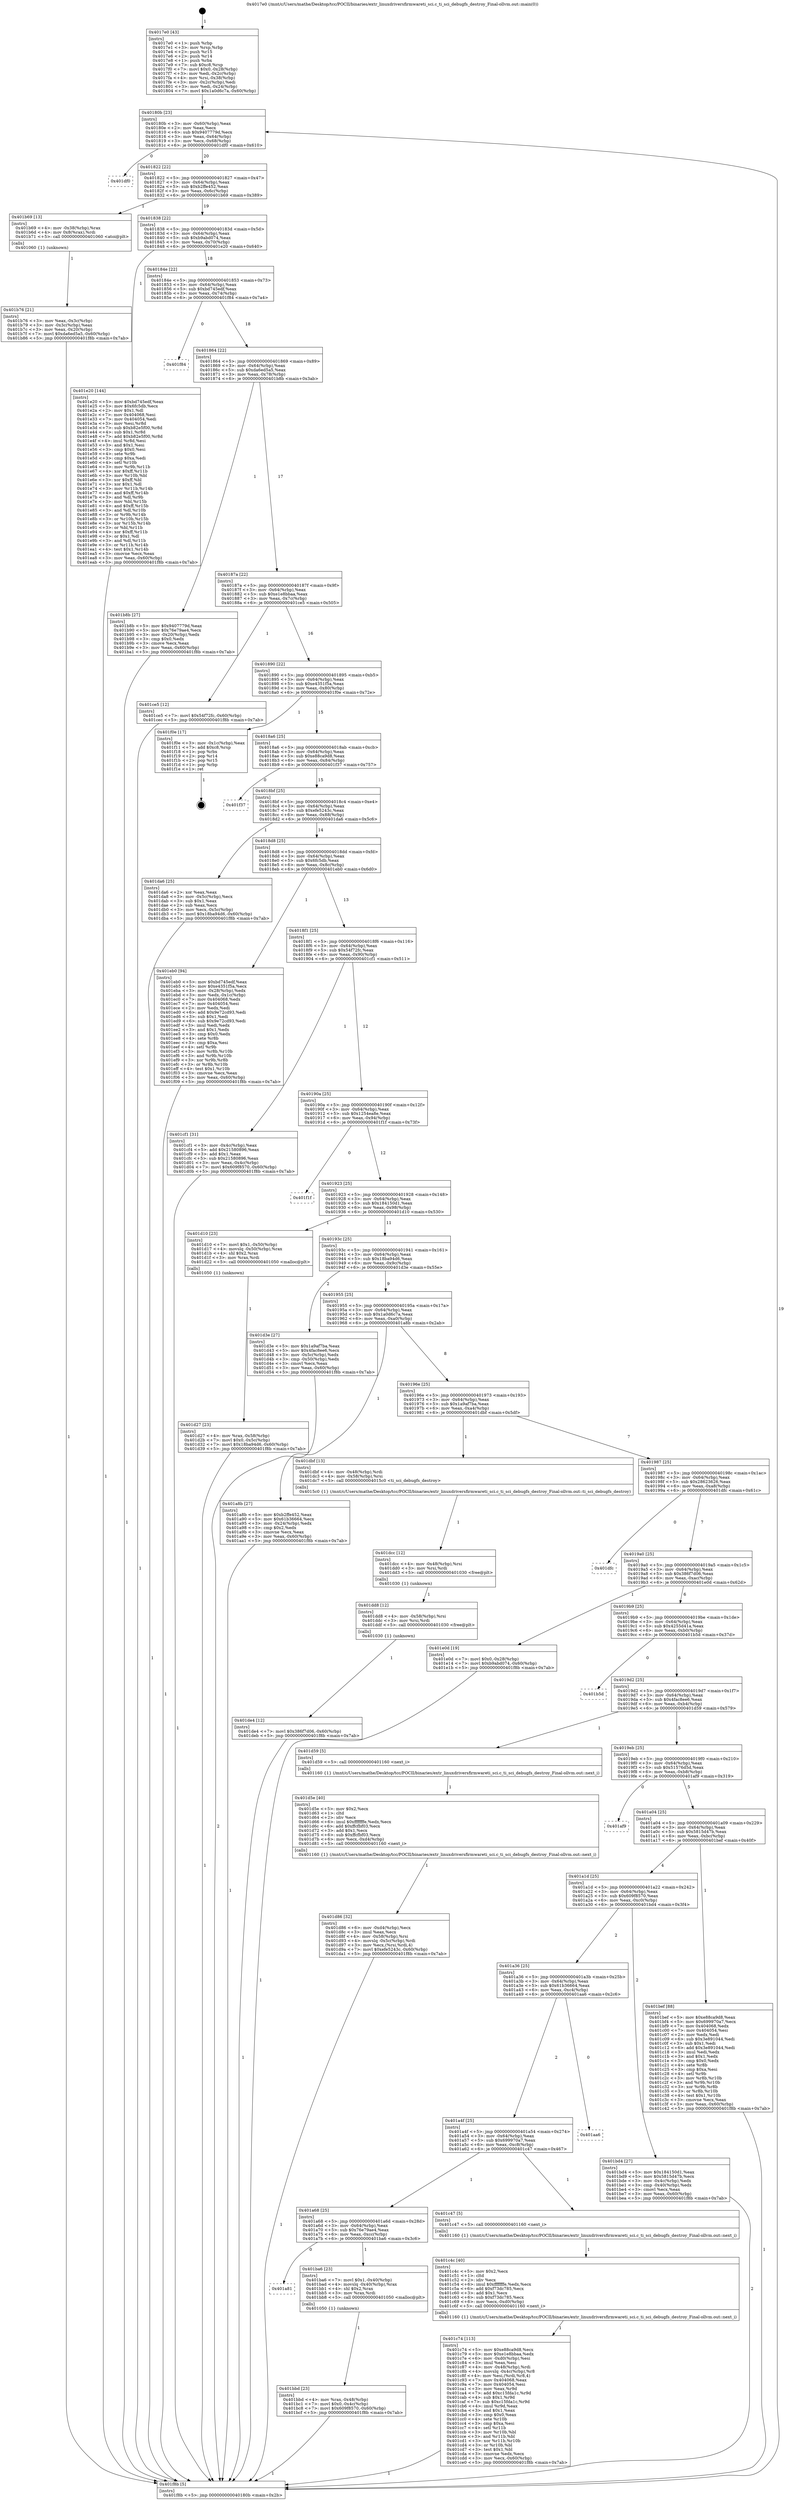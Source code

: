 digraph "0x4017e0" {
  label = "0x4017e0 (/mnt/c/Users/mathe/Desktop/tcc/POCII/binaries/extr_linuxdriversfirmwareti_sci.c_ti_sci_debugfs_destroy_Final-ollvm.out::main(0))"
  labelloc = "t"
  node[shape=record]

  Entry [label="",width=0.3,height=0.3,shape=circle,fillcolor=black,style=filled]
  "0x40180b" [label="{
     0x40180b [23]\l
     | [instrs]\l
     &nbsp;&nbsp;0x40180b \<+3\>: mov -0x60(%rbp),%eax\l
     &nbsp;&nbsp;0x40180e \<+2\>: mov %eax,%ecx\l
     &nbsp;&nbsp;0x401810 \<+6\>: sub $0x9407779d,%ecx\l
     &nbsp;&nbsp;0x401816 \<+3\>: mov %eax,-0x64(%rbp)\l
     &nbsp;&nbsp;0x401819 \<+3\>: mov %ecx,-0x68(%rbp)\l
     &nbsp;&nbsp;0x40181c \<+6\>: je 0000000000401df0 \<main+0x610\>\l
  }"]
  "0x401df0" [label="{
     0x401df0\l
  }", style=dashed]
  "0x401822" [label="{
     0x401822 [22]\l
     | [instrs]\l
     &nbsp;&nbsp;0x401822 \<+5\>: jmp 0000000000401827 \<main+0x47\>\l
     &nbsp;&nbsp;0x401827 \<+3\>: mov -0x64(%rbp),%eax\l
     &nbsp;&nbsp;0x40182a \<+5\>: sub $0xb2ffe452,%eax\l
     &nbsp;&nbsp;0x40182f \<+3\>: mov %eax,-0x6c(%rbp)\l
     &nbsp;&nbsp;0x401832 \<+6\>: je 0000000000401b69 \<main+0x389\>\l
  }"]
  Exit [label="",width=0.3,height=0.3,shape=circle,fillcolor=black,style=filled,peripheries=2]
  "0x401b69" [label="{
     0x401b69 [13]\l
     | [instrs]\l
     &nbsp;&nbsp;0x401b69 \<+4\>: mov -0x38(%rbp),%rax\l
     &nbsp;&nbsp;0x401b6d \<+4\>: mov 0x8(%rax),%rdi\l
     &nbsp;&nbsp;0x401b71 \<+5\>: call 0000000000401060 \<atoi@plt\>\l
     | [calls]\l
     &nbsp;&nbsp;0x401060 \{1\} (unknown)\l
  }"]
  "0x401838" [label="{
     0x401838 [22]\l
     | [instrs]\l
     &nbsp;&nbsp;0x401838 \<+5\>: jmp 000000000040183d \<main+0x5d\>\l
     &nbsp;&nbsp;0x40183d \<+3\>: mov -0x64(%rbp),%eax\l
     &nbsp;&nbsp;0x401840 \<+5\>: sub $0xb9abd074,%eax\l
     &nbsp;&nbsp;0x401845 \<+3\>: mov %eax,-0x70(%rbp)\l
     &nbsp;&nbsp;0x401848 \<+6\>: je 0000000000401e20 \<main+0x640\>\l
  }"]
  "0x401de4" [label="{
     0x401de4 [12]\l
     | [instrs]\l
     &nbsp;&nbsp;0x401de4 \<+7\>: movl $0x386f7d06,-0x60(%rbp)\l
     &nbsp;&nbsp;0x401deb \<+5\>: jmp 0000000000401f8b \<main+0x7ab\>\l
  }"]
  "0x401e20" [label="{
     0x401e20 [144]\l
     | [instrs]\l
     &nbsp;&nbsp;0x401e20 \<+5\>: mov $0xbd745edf,%eax\l
     &nbsp;&nbsp;0x401e25 \<+5\>: mov $0x6fc5db,%ecx\l
     &nbsp;&nbsp;0x401e2a \<+2\>: mov $0x1,%dl\l
     &nbsp;&nbsp;0x401e2c \<+7\>: mov 0x404068,%esi\l
     &nbsp;&nbsp;0x401e33 \<+7\>: mov 0x404054,%edi\l
     &nbsp;&nbsp;0x401e3a \<+3\>: mov %esi,%r8d\l
     &nbsp;&nbsp;0x401e3d \<+7\>: sub $0xb82e5f00,%r8d\l
     &nbsp;&nbsp;0x401e44 \<+4\>: sub $0x1,%r8d\l
     &nbsp;&nbsp;0x401e48 \<+7\>: add $0xb82e5f00,%r8d\l
     &nbsp;&nbsp;0x401e4f \<+4\>: imul %r8d,%esi\l
     &nbsp;&nbsp;0x401e53 \<+3\>: and $0x1,%esi\l
     &nbsp;&nbsp;0x401e56 \<+3\>: cmp $0x0,%esi\l
     &nbsp;&nbsp;0x401e59 \<+4\>: sete %r9b\l
     &nbsp;&nbsp;0x401e5d \<+3\>: cmp $0xa,%edi\l
     &nbsp;&nbsp;0x401e60 \<+4\>: setl %r10b\l
     &nbsp;&nbsp;0x401e64 \<+3\>: mov %r9b,%r11b\l
     &nbsp;&nbsp;0x401e67 \<+4\>: xor $0xff,%r11b\l
     &nbsp;&nbsp;0x401e6b \<+3\>: mov %r10b,%bl\l
     &nbsp;&nbsp;0x401e6e \<+3\>: xor $0xff,%bl\l
     &nbsp;&nbsp;0x401e71 \<+3\>: xor $0x1,%dl\l
     &nbsp;&nbsp;0x401e74 \<+3\>: mov %r11b,%r14b\l
     &nbsp;&nbsp;0x401e77 \<+4\>: and $0xff,%r14b\l
     &nbsp;&nbsp;0x401e7b \<+3\>: and %dl,%r9b\l
     &nbsp;&nbsp;0x401e7e \<+3\>: mov %bl,%r15b\l
     &nbsp;&nbsp;0x401e81 \<+4\>: and $0xff,%r15b\l
     &nbsp;&nbsp;0x401e85 \<+3\>: and %dl,%r10b\l
     &nbsp;&nbsp;0x401e88 \<+3\>: or %r9b,%r14b\l
     &nbsp;&nbsp;0x401e8b \<+3\>: or %r10b,%r15b\l
     &nbsp;&nbsp;0x401e8e \<+3\>: xor %r15b,%r14b\l
     &nbsp;&nbsp;0x401e91 \<+3\>: or %bl,%r11b\l
     &nbsp;&nbsp;0x401e94 \<+4\>: xor $0xff,%r11b\l
     &nbsp;&nbsp;0x401e98 \<+3\>: or $0x1,%dl\l
     &nbsp;&nbsp;0x401e9b \<+3\>: and %dl,%r11b\l
     &nbsp;&nbsp;0x401e9e \<+3\>: or %r11b,%r14b\l
     &nbsp;&nbsp;0x401ea1 \<+4\>: test $0x1,%r14b\l
     &nbsp;&nbsp;0x401ea5 \<+3\>: cmovne %ecx,%eax\l
     &nbsp;&nbsp;0x401ea8 \<+3\>: mov %eax,-0x60(%rbp)\l
     &nbsp;&nbsp;0x401eab \<+5\>: jmp 0000000000401f8b \<main+0x7ab\>\l
  }"]
  "0x40184e" [label="{
     0x40184e [22]\l
     | [instrs]\l
     &nbsp;&nbsp;0x40184e \<+5\>: jmp 0000000000401853 \<main+0x73\>\l
     &nbsp;&nbsp;0x401853 \<+3\>: mov -0x64(%rbp),%eax\l
     &nbsp;&nbsp;0x401856 \<+5\>: sub $0xbd745edf,%eax\l
     &nbsp;&nbsp;0x40185b \<+3\>: mov %eax,-0x74(%rbp)\l
     &nbsp;&nbsp;0x40185e \<+6\>: je 0000000000401f84 \<main+0x7a4\>\l
  }"]
  "0x401dd8" [label="{
     0x401dd8 [12]\l
     | [instrs]\l
     &nbsp;&nbsp;0x401dd8 \<+4\>: mov -0x58(%rbp),%rsi\l
     &nbsp;&nbsp;0x401ddc \<+3\>: mov %rsi,%rdi\l
     &nbsp;&nbsp;0x401ddf \<+5\>: call 0000000000401030 \<free@plt\>\l
     | [calls]\l
     &nbsp;&nbsp;0x401030 \{1\} (unknown)\l
  }"]
  "0x401f84" [label="{
     0x401f84\l
  }", style=dashed]
  "0x401864" [label="{
     0x401864 [22]\l
     | [instrs]\l
     &nbsp;&nbsp;0x401864 \<+5\>: jmp 0000000000401869 \<main+0x89\>\l
     &nbsp;&nbsp;0x401869 \<+3\>: mov -0x64(%rbp),%eax\l
     &nbsp;&nbsp;0x40186c \<+5\>: sub $0xda6ed5a5,%eax\l
     &nbsp;&nbsp;0x401871 \<+3\>: mov %eax,-0x78(%rbp)\l
     &nbsp;&nbsp;0x401874 \<+6\>: je 0000000000401b8b \<main+0x3ab\>\l
  }"]
  "0x401dcc" [label="{
     0x401dcc [12]\l
     | [instrs]\l
     &nbsp;&nbsp;0x401dcc \<+4\>: mov -0x48(%rbp),%rsi\l
     &nbsp;&nbsp;0x401dd0 \<+3\>: mov %rsi,%rdi\l
     &nbsp;&nbsp;0x401dd3 \<+5\>: call 0000000000401030 \<free@plt\>\l
     | [calls]\l
     &nbsp;&nbsp;0x401030 \{1\} (unknown)\l
  }"]
  "0x401b8b" [label="{
     0x401b8b [27]\l
     | [instrs]\l
     &nbsp;&nbsp;0x401b8b \<+5\>: mov $0x9407779d,%eax\l
     &nbsp;&nbsp;0x401b90 \<+5\>: mov $0x76e79ae4,%ecx\l
     &nbsp;&nbsp;0x401b95 \<+3\>: mov -0x20(%rbp),%edx\l
     &nbsp;&nbsp;0x401b98 \<+3\>: cmp $0x0,%edx\l
     &nbsp;&nbsp;0x401b9b \<+3\>: cmove %ecx,%eax\l
     &nbsp;&nbsp;0x401b9e \<+3\>: mov %eax,-0x60(%rbp)\l
     &nbsp;&nbsp;0x401ba1 \<+5\>: jmp 0000000000401f8b \<main+0x7ab\>\l
  }"]
  "0x40187a" [label="{
     0x40187a [22]\l
     | [instrs]\l
     &nbsp;&nbsp;0x40187a \<+5\>: jmp 000000000040187f \<main+0x9f\>\l
     &nbsp;&nbsp;0x40187f \<+3\>: mov -0x64(%rbp),%eax\l
     &nbsp;&nbsp;0x401882 \<+5\>: sub $0xe1e8bbaa,%eax\l
     &nbsp;&nbsp;0x401887 \<+3\>: mov %eax,-0x7c(%rbp)\l
     &nbsp;&nbsp;0x40188a \<+6\>: je 0000000000401ce5 \<main+0x505\>\l
  }"]
  "0x401d86" [label="{
     0x401d86 [32]\l
     | [instrs]\l
     &nbsp;&nbsp;0x401d86 \<+6\>: mov -0xd4(%rbp),%ecx\l
     &nbsp;&nbsp;0x401d8c \<+3\>: imul %eax,%ecx\l
     &nbsp;&nbsp;0x401d8f \<+4\>: mov -0x58(%rbp),%rsi\l
     &nbsp;&nbsp;0x401d93 \<+4\>: movslq -0x5c(%rbp),%rdi\l
     &nbsp;&nbsp;0x401d97 \<+3\>: mov %ecx,(%rsi,%rdi,4)\l
     &nbsp;&nbsp;0x401d9a \<+7\>: movl $0xefe5243c,-0x60(%rbp)\l
     &nbsp;&nbsp;0x401da1 \<+5\>: jmp 0000000000401f8b \<main+0x7ab\>\l
  }"]
  "0x401ce5" [label="{
     0x401ce5 [12]\l
     | [instrs]\l
     &nbsp;&nbsp;0x401ce5 \<+7\>: movl $0x54f72fc,-0x60(%rbp)\l
     &nbsp;&nbsp;0x401cec \<+5\>: jmp 0000000000401f8b \<main+0x7ab\>\l
  }"]
  "0x401890" [label="{
     0x401890 [22]\l
     | [instrs]\l
     &nbsp;&nbsp;0x401890 \<+5\>: jmp 0000000000401895 \<main+0xb5\>\l
     &nbsp;&nbsp;0x401895 \<+3\>: mov -0x64(%rbp),%eax\l
     &nbsp;&nbsp;0x401898 \<+5\>: sub $0xe4351f5a,%eax\l
     &nbsp;&nbsp;0x40189d \<+3\>: mov %eax,-0x80(%rbp)\l
     &nbsp;&nbsp;0x4018a0 \<+6\>: je 0000000000401f0e \<main+0x72e\>\l
  }"]
  "0x401d5e" [label="{
     0x401d5e [40]\l
     | [instrs]\l
     &nbsp;&nbsp;0x401d5e \<+5\>: mov $0x2,%ecx\l
     &nbsp;&nbsp;0x401d63 \<+1\>: cltd\l
     &nbsp;&nbsp;0x401d64 \<+2\>: idiv %ecx\l
     &nbsp;&nbsp;0x401d66 \<+6\>: imul $0xfffffffe,%edx,%ecx\l
     &nbsp;&nbsp;0x401d6c \<+6\>: add $0xffcfbf03,%ecx\l
     &nbsp;&nbsp;0x401d72 \<+3\>: add $0x1,%ecx\l
     &nbsp;&nbsp;0x401d75 \<+6\>: sub $0xffcfbf03,%ecx\l
     &nbsp;&nbsp;0x401d7b \<+6\>: mov %ecx,-0xd4(%rbp)\l
     &nbsp;&nbsp;0x401d81 \<+5\>: call 0000000000401160 \<next_i\>\l
     | [calls]\l
     &nbsp;&nbsp;0x401160 \{1\} (/mnt/c/Users/mathe/Desktop/tcc/POCII/binaries/extr_linuxdriversfirmwareti_sci.c_ti_sci_debugfs_destroy_Final-ollvm.out::next_i)\l
  }"]
  "0x401f0e" [label="{
     0x401f0e [17]\l
     | [instrs]\l
     &nbsp;&nbsp;0x401f0e \<+3\>: mov -0x1c(%rbp),%eax\l
     &nbsp;&nbsp;0x401f11 \<+7\>: add $0xc8,%rsp\l
     &nbsp;&nbsp;0x401f18 \<+1\>: pop %rbx\l
     &nbsp;&nbsp;0x401f19 \<+2\>: pop %r14\l
     &nbsp;&nbsp;0x401f1b \<+2\>: pop %r15\l
     &nbsp;&nbsp;0x401f1d \<+1\>: pop %rbp\l
     &nbsp;&nbsp;0x401f1e \<+1\>: ret\l
  }"]
  "0x4018a6" [label="{
     0x4018a6 [25]\l
     | [instrs]\l
     &nbsp;&nbsp;0x4018a6 \<+5\>: jmp 00000000004018ab \<main+0xcb\>\l
     &nbsp;&nbsp;0x4018ab \<+3\>: mov -0x64(%rbp),%eax\l
     &nbsp;&nbsp;0x4018ae \<+5\>: sub $0xe88ca9d8,%eax\l
     &nbsp;&nbsp;0x4018b3 \<+6\>: mov %eax,-0x84(%rbp)\l
     &nbsp;&nbsp;0x4018b9 \<+6\>: je 0000000000401f37 \<main+0x757\>\l
  }"]
  "0x401d27" [label="{
     0x401d27 [23]\l
     | [instrs]\l
     &nbsp;&nbsp;0x401d27 \<+4\>: mov %rax,-0x58(%rbp)\l
     &nbsp;&nbsp;0x401d2b \<+7\>: movl $0x0,-0x5c(%rbp)\l
     &nbsp;&nbsp;0x401d32 \<+7\>: movl $0x18ba94d6,-0x60(%rbp)\l
     &nbsp;&nbsp;0x401d39 \<+5\>: jmp 0000000000401f8b \<main+0x7ab\>\l
  }"]
  "0x401f37" [label="{
     0x401f37\l
  }", style=dashed]
  "0x4018bf" [label="{
     0x4018bf [25]\l
     | [instrs]\l
     &nbsp;&nbsp;0x4018bf \<+5\>: jmp 00000000004018c4 \<main+0xe4\>\l
     &nbsp;&nbsp;0x4018c4 \<+3\>: mov -0x64(%rbp),%eax\l
     &nbsp;&nbsp;0x4018c7 \<+5\>: sub $0xefe5243c,%eax\l
     &nbsp;&nbsp;0x4018cc \<+6\>: mov %eax,-0x88(%rbp)\l
     &nbsp;&nbsp;0x4018d2 \<+6\>: je 0000000000401da6 \<main+0x5c6\>\l
  }"]
  "0x401c74" [label="{
     0x401c74 [113]\l
     | [instrs]\l
     &nbsp;&nbsp;0x401c74 \<+5\>: mov $0xe88ca9d8,%ecx\l
     &nbsp;&nbsp;0x401c79 \<+5\>: mov $0xe1e8bbaa,%edx\l
     &nbsp;&nbsp;0x401c7e \<+6\>: mov -0xd0(%rbp),%esi\l
     &nbsp;&nbsp;0x401c84 \<+3\>: imul %eax,%esi\l
     &nbsp;&nbsp;0x401c87 \<+4\>: mov -0x48(%rbp),%rdi\l
     &nbsp;&nbsp;0x401c8b \<+4\>: movslq -0x4c(%rbp),%r8\l
     &nbsp;&nbsp;0x401c8f \<+4\>: mov %esi,(%rdi,%r8,4)\l
     &nbsp;&nbsp;0x401c93 \<+7\>: mov 0x404068,%eax\l
     &nbsp;&nbsp;0x401c9a \<+7\>: mov 0x404054,%esi\l
     &nbsp;&nbsp;0x401ca1 \<+3\>: mov %eax,%r9d\l
     &nbsp;&nbsp;0x401ca4 \<+7\>: add $0xc15fda1c,%r9d\l
     &nbsp;&nbsp;0x401cab \<+4\>: sub $0x1,%r9d\l
     &nbsp;&nbsp;0x401caf \<+7\>: sub $0xc15fda1c,%r9d\l
     &nbsp;&nbsp;0x401cb6 \<+4\>: imul %r9d,%eax\l
     &nbsp;&nbsp;0x401cba \<+3\>: and $0x1,%eax\l
     &nbsp;&nbsp;0x401cbd \<+3\>: cmp $0x0,%eax\l
     &nbsp;&nbsp;0x401cc0 \<+4\>: sete %r10b\l
     &nbsp;&nbsp;0x401cc4 \<+3\>: cmp $0xa,%esi\l
     &nbsp;&nbsp;0x401cc7 \<+4\>: setl %r11b\l
     &nbsp;&nbsp;0x401ccb \<+3\>: mov %r10b,%bl\l
     &nbsp;&nbsp;0x401cce \<+3\>: and %r11b,%bl\l
     &nbsp;&nbsp;0x401cd1 \<+3\>: xor %r11b,%r10b\l
     &nbsp;&nbsp;0x401cd4 \<+3\>: or %r10b,%bl\l
     &nbsp;&nbsp;0x401cd7 \<+3\>: test $0x1,%bl\l
     &nbsp;&nbsp;0x401cda \<+3\>: cmovne %edx,%ecx\l
     &nbsp;&nbsp;0x401cdd \<+3\>: mov %ecx,-0x60(%rbp)\l
     &nbsp;&nbsp;0x401ce0 \<+5\>: jmp 0000000000401f8b \<main+0x7ab\>\l
  }"]
  "0x401da6" [label="{
     0x401da6 [25]\l
     | [instrs]\l
     &nbsp;&nbsp;0x401da6 \<+2\>: xor %eax,%eax\l
     &nbsp;&nbsp;0x401da8 \<+3\>: mov -0x5c(%rbp),%ecx\l
     &nbsp;&nbsp;0x401dab \<+3\>: sub $0x1,%eax\l
     &nbsp;&nbsp;0x401dae \<+2\>: sub %eax,%ecx\l
     &nbsp;&nbsp;0x401db0 \<+3\>: mov %ecx,-0x5c(%rbp)\l
     &nbsp;&nbsp;0x401db3 \<+7\>: movl $0x18ba94d6,-0x60(%rbp)\l
     &nbsp;&nbsp;0x401dba \<+5\>: jmp 0000000000401f8b \<main+0x7ab\>\l
  }"]
  "0x4018d8" [label="{
     0x4018d8 [25]\l
     | [instrs]\l
     &nbsp;&nbsp;0x4018d8 \<+5\>: jmp 00000000004018dd \<main+0xfd\>\l
     &nbsp;&nbsp;0x4018dd \<+3\>: mov -0x64(%rbp),%eax\l
     &nbsp;&nbsp;0x4018e0 \<+5\>: sub $0x6fc5db,%eax\l
     &nbsp;&nbsp;0x4018e5 \<+6\>: mov %eax,-0x8c(%rbp)\l
     &nbsp;&nbsp;0x4018eb \<+6\>: je 0000000000401eb0 \<main+0x6d0\>\l
  }"]
  "0x401c4c" [label="{
     0x401c4c [40]\l
     | [instrs]\l
     &nbsp;&nbsp;0x401c4c \<+5\>: mov $0x2,%ecx\l
     &nbsp;&nbsp;0x401c51 \<+1\>: cltd\l
     &nbsp;&nbsp;0x401c52 \<+2\>: idiv %ecx\l
     &nbsp;&nbsp;0x401c54 \<+6\>: imul $0xfffffffe,%edx,%ecx\l
     &nbsp;&nbsp;0x401c5a \<+6\>: add $0xf73dc785,%ecx\l
     &nbsp;&nbsp;0x401c60 \<+3\>: add $0x1,%ecx\l
     &nbsp;&nbsp;0x401c63 \<+6\>: sub $0xf73dc785,%ecx\l
     &nbsp;&nbsp;0x401c69 \<+6\>: mov %ecx,-0xd0(%rbp)\l
     &nbsp;&nbsp;0x401c6f \<+5\>: call 0000000000401160 \<next_i\>\l
     | [calls]\l
     &nbsp;&nbsp;0x401160 \{1\} (/mnt/c/Users/mathe/Desktop/tcc/POCII/binaries/extr_linuxdriversfirmwareti_sci.c_ti_sci_debugfs_destroy_Final-ollvm.out::next_i)\l
  }"]
  "0x401eb0" [label="{
     0x401eb0 [94]\l
     | [instrs]\l
     &nbsp;&nbsp;0x401eb0 \<+5\>: mov $0xbd745edf,%eax\l
     &nbsp;&nbsp;0x401eb5 \<+5\>: mov $0xe4351f5a,%ecx\l
     &nbsp;&nbsp;0x401eba \<+3\>: mov -0x28(%rbp),%edx\l
     &nbsp;&nbsp;0x401ebd \<+3\>: mov %edx,-0x1c(%rbp)\l
     &nbsp;&nbsp;0x401ec0 \<+7\>: mov 0x404068,%edx\l
     &nbsp;&nbsp;0x401ec7 \<+7\>: mov 0x404054,%esi\l
     &nbsp;&nbsp;0x401ece \<+2\>: mov %edx,%edi\l
     &nbsp;&nbsp;0x401ed0 \<+6\>: add $0x9e72cd93,%edi\l
     &nbsp;&nbsp;0x401ed6 \<+3\>: sub $0x1,%edi\l
     &nbsp;&nbsp;0x401ed9 \<+6\>: sub $0x9e72cd93,%edi\l
     &nbsp;&nbsp;0x401edf \<+3\>: imul %edi,%edx\l
     &nbsp;&nbsp;0x401ee2 \<+3\>: and $0x1,%edx\l
     &nbsp;&nbsp;0x401ee5 \<+3\>: cmp $0x0,%edx\l
     &nbsp;&nbsp;0x401ee8 \<+4\>: sete %r8b\l
     &nbsp;&nbsp;0x401eec \<+3\>: cmp $0xa,%esi\l
     &nbsp;&nbsp;0x401eef \<+4\>: setl %r9b\l
     &nbsp;&nbsp;0x401ef3 \<+3\>: mov %r8b,%r10b\l
     &nbsp;&nbsp;0x401ef6 \<+3\>: and %r9b,%r10b\l
     &nbsp;&nbsp;0x401ef9 \<+3\>: xor %r9b,%r8b\l
     &nbsp;&nbsp;0x401efc \<+3\>: or %r8b,%r10b\l
     &nbsp;&nbsp;0x401eff \<+4\>: test $0x1,%r10b\l
     &nbsp;&nbsp;0x401f03 \<+3\>: cmovne %ecx,%eax\l
     &nbsp;&nbsp;0x401f06 \<+3\>: mov %eax,-0x60(%rbp)\l
     &nbsp;&nbsp;0x401f09 \<+5\>: jmp 0000000000401f8b \<main+0x7ab\>\l
  }"]
  "0x4018f1" [label="{
     0x4018f1 [25]\l
     | [instrs]\l
     &nbsp;&nbsp;0x4018f1 \<+5\>: jmp 00000000004018f6 \<main+0x116\>\l
     &nbsp;&nbsp;0x4018f6 \<+3\>: mov -0x64(%rbp),%eax\l
     &nbsp;&nbsp;0x4018f9 \<+5\>: sub $0x54f72fc,%eax\l
     &nbsp;&nbsp;0x4018fe \<+6\>: mov %eax,-0x90(%rbp)\l
     &nbsp;&nbsp;0x401904 \<+6\>: je 0000000000401cf1 \<main+0x511\>\l
  }"]
  "0x401bbd" [label="{
     0x401bbd [23]\l
     | [instrs]\l
     &nbsp;&nbsp;0x401bbd \<+4\>: mov %rax,-0x48(%rbp)\l
     &nbsp;&nbsp;0x401bc1 \<+7\>: movl $0x0,-0x4c(%rbp)\l
     &nbsp;&nbsp;0x401bc8 \<+7\>: movl $0x609f8570,-0x60(%rbp)\l
     &nbsp;&nbsp;0x401bcf \<+5\>: jmp 0000000000401f8b \<main+0x7ab\>\l
  }"]
  "0x401cf1" [label="{
     0x401cf1 [31]\l
     | [instrs]\l
     &nbsp;&nbsp;0x401cf1 \<+3\>: mov -0x4c(%rbp),%eax\l
     &nbsp;&nbsp;0x401cf4 \<+5\>: add $0x21580896,%eax\l
     &nbsp;&nbsp;0x401cf9 \<+3\>: add $0x1,%eax\l
     &nbsp;&nbsp;0x401cfc \<+5\>: sub $0x21580896,%eax\l
     &nbsp;&nbsp;0x401d01 \<+3\>: mov %eax,-0x4c(%rbp)\l
     &nbsp;&nbsp;0x401d04 \<+7\>: movl $0x609f8570,-0x60(%rbp)\l
     &nbsp;&nbsp;0x401d0b \<+5\>: jmp 0000000000401f8b \<main+0x7ab\>\l
  }"]
  "0x40190a" [label="{
     0x40190a [25]\l
     | [instrs]\l
     &nbsp;&nbsp;0x40190a \<+5\>: jmp 000000000040190f \<main+0x12f\>\l
     &nbsp;&nbsp;0x40190f \<+3\>: mov -0x64(%rbp),%eax\l
     &nbsp;&nbsp;0x401912 \<+5\>: sub $0x1254ea8e,%eax\l
     &nbsp;&nbsp;0x401917 \<+6\>: mov %eax,-0x94(%rbp)\l
     &nbsp;&nbsp;0x40191d \<+6\>: je 0000000000401f1f \<main+0x73f\>\l
  }"]
  "0x401a81" [label="{
     0x401a81\l
  }", style=dashed]
  "0x401f1f" [label="{
     0x401f1f\l
  }", style=dashed]
  "0x401923" [label="{
     0x401923 [25]\l
     | [instrs]\l
     &nbsp;&nbsp;0x401923 \<+5\>: jmp 0000000000401928 \<main+0x148\>\l
     &nbsp;&nbsp;0x401928 \<+3\>: mov -0x64(%rbp),%eax\l
     &nbsp;&nbsp;0x40192b \<+5\>: sub $0x184150d1,%eax\l
     &nbsp;&nbsp;0x401930 \<+6\>: mov %eax,-0x98(%rbp)\l
     &nbsp;&nbsp;0x401936 \<+6\>: je 0000000000401d10 \<main+0x530\>\l
  }"]
  "0x401ba6" [label="{
     0x401ba6 [23]\l
     | [instrs]\l
     &nbsp;&nbsp;0x401ba6 \<+7\>: movl $0x1,-0x40(%rbp)\l
     &nbsp;&nbsp;0x401bad \<+4\>: movslq -0x40(%rbp),%rax\l
     &nbsp;&nbsp;0x401bb1 \<+4\>: shl $0x2,%rax\l
     &nbsp;&nbsp;0x401bb5 \<+3\>: mov %rax,%rdi\l
     &nbsp;&nbsp;0x401bb8 \<+5\>: call 0000000000401050 \<malloc@plt\>\l
     | [calls]\l
     &nbsp;&nbsp;0x401050 \{1\} (unknown)\l
  }"]
  "0x401d10" [label="{
     0x401d10 [23]\l
     | [instrs]\l
     &nbsp;&nbsp;0x401d10 \<+7\>: movl $0x1,-0x50(%rbp)\l
     &nbsp;&nbsp;0x401d17 \<+4\>: movslq -0x50(%rbp),%rax\l
     &nbsp;&nbsp;0x401d1b \<+4\>: shl $0x2,%rax\l
     &nbsp;&nbsp;0x401d1f \<+3\>: mov %rax,%rdi\l
     &nbsp;&nbsp;0x401d22 \<+5\>: call 0000000000401050 \<malloc@plt\>\l
     | [calls]\l
     &nbsp;&nbsp;0x401050 \{1\} (unknown)\l
  }"]
  "0x40193c" [label="{
     0x40193c [25]\l
     | [instrs]\l
     &nbsp;&nbsp;0x40193c \<+5\>: jmp 0000000000401941 \<main+0x161\>\l
     &nbsp;&nbsp;0x401941 \<+3\>: mov -0x64(%rbp),%eax\l
     &nbsp;&nbsp;0x401944 \<+5\>: sub $0x18ba94d6,%eax\l
     &nbsp;&nbsp;0x401949 \<+6\>: mov %eax,-0x9c(%rbp)\l
     &nbsp;&nbsp;0x40194f \<+6\>: je 0000000000401d3e \<main+0x55e\>\l
  }"]
  "0x401a68" [label="{
     0x401a68 [25]\l
     | [instrs]\l
     &nbsp;&nbsp;0x401a68 \<+5\>: jmp 0000000000401a6d \<main+0x28d\>\l
     &nbsp;&nbsp;0x401a6d \<+3\>: mov -0x64(%rbp),%eax\l
     &nbsp;&nbsp;0x401a70 \<+5\>: sub $0x76e79ae4,%eax\l
     &nbsp;&nbsp;0x401a75 \<+6\>: mov %eax,-0xcc(%rbp)\l
     &nbsp;&nbsp;0x401a7b \<+6\>: je 0000000000401ba6 \<main+0x3c6\>\l
  }"]
  "0x401d3e" [label="{
     0x401d3e [27]\l
     | [instrs]\l
     &nbsp;&nbsp;0x401d3e \<+5\>: mov $0x1a9af7ba,%eax\l
     &nbsp;&nbsp;0x401d43 \<+5\>: mov $0x4fac8ee6,%ecx\l
     &nbsp;&nbsp;0x401d48 \<+3\>: mov -0x5c(%rbp),%edx\l
     &nbsp;&nbsp;0x401d4b \<+3\>: cmp -0x50(%rbp),%edx\l
     &nbsp;&nbsp;0x401d4e \<+3\>: cmovl %ecx,%eax\l
     &nbsp;&nbsp;0x401d51 \<+3\>: mov %eax,-0x60(%rbp)\l
     &nbsp;&nbsp;0x401d54 \<+5\>: jmp 0000000000401f8b \<main+0x7ab\>\l
  }"]
  "0x401955" [label="{
     0x401955 [25]\l
     | [instrs]\l
     &nbsp;&nbsp;0x401955 \<+5\>: jmp 000000000040195a \<main+0x17a\>\l
     &nbsp;&nbsp;0x40195a \<+3\>: mov -0x64(%rbp),%eax\l
     &nbsp;&nbsp;0x40195d \<+5\>: sub $0x1a0d6c7a,%eax\l
     &nbsp;&nbsp;0x401962 \<+6\>: mov %eax,-0xa0(%rbp)\l
     &nbsp;&nbsp;0x401968 \<+6\>: je 0000000000401a8b \<main+0x2ab\>\l
  }"]
  "0x401c47" [label="{
     0x401c47 [5]\l
     | [instrs]\l
     &nbsp;&nbsp;0x401c47 \<+5\>: call 0000000000401160 \<next_i\>\l
     | [calls]\l
     &nbsp;&nbsp;0x401160 \{1\} (/mnt/c/Users/mathe/Desktop/tcc/POCII/binaries/extr_linuxdriversfirmwareti_sci.c_ti_sci_debugfs_destroy_Final-ollvm.out::next_i)\l
  }"]
  "0x401a8b" [label="{
     0x401a8b [27]\l
     | [instrs]\l
     &nbsp;&nbsp;0x401a8b \<+5\>: mov $0xb2ffe452,%eax\l
     &nbsp;&nbsp;0x401a90 \<+5\>: mov $0x61b36664,%ecx\l
     &nbsp;&nbsp;0x401a95 \<+3\>: mov -0x24(%rbp),%edx\l
     &nbsp;&nbsp;0x401a98 \<+3\>: cmp $0x2,%edx\l
     &nbsp;&nbsp;0x401a9b \<+3\>: cmovne %ecx,%eax\l
     &nbsp;&nbsp;0x401a9e \<+3\>: mov %eax,-0x60(%rbp)\l
     &nbsp;&nbsp;0x401aa1 \<+5\>: jmp 0000000000401f8b \<main+0x7ab\>\l
  }"]
  "0x40196e" [label="{
     0x40196e [25]\l
     | [instrs]\l
     &nbsp;&nbsp;0x40196e \<+5\>: jmp 0000000000401973 \<main+0x193\>\l
     &nbsp;&nbsp;0x401973 \<+3\>: mov -0x64(%rbp),%eax\l
     &nbsp;&nbsp;0x401976 \<+5\>: sub $0x1a9af7ba,%eax\l
     &nbsp;&nbsp;0x40197b \<+6\>: mov %eax,-0xa4(%rbp)\l
     &nbsp;&nbsp;0x401981 \<+6\>: je 0000000000401dbf \<main+0x5df\>\l
  }"]
  "0x401f8b" [label="{
     0x401f8b [5]\l
     | [instrs]\l
     &nbsp;&nbsp;0x401f8b \<+5\>: jmp 000000000040180b \<main+0x2b\>\l
  }"]
  "0x4017e0" [label="{
     0x4017e0 [43]\l
     | [instrs]\l
     &nbsp;&nbsp;0x4017e0 \<+1\>: push %rbp\l
     &nbsp;&nbsp;0x4017e1 \<+3\>: mov %rsp,%rbp\l
     &nbsp;&nbsp;0x4017e4 \<+2\>: push %r15\l
     &nbsp;&nbsp;0x4017e6 \<+2\>: push %r14\l
     &nbsp;&nbsp;0x4017e8 \<+1\>: push %rbx\l
     &nbsp;&nbsp;0x4017e9 \<+7\>: sub $0xc8,%rsp\l
     &nbsp;&nbsp;0x4017f0 \<+7\>: movl $0x0,-0x28(%rbp)\l
     &nbsp;&nbsp;0x4017f7 \<+3\>: mov %edi,-0x2c(%rbp)\l
     &nbsp;&nbsp;0x4017fa \<+4\>: mov %rsi,-0x38(%rbp)\l
     &nbsp;&nbsp;0x4017fe \<+3\>: mov -0x2c(%rbp),%edi\l
     &nbsp;&nbsp;0x401801 \<+3\>: mov %edi,-0x24(%rbp)\l
     &nbsp;&nbsp;0x401804 \<+7\>: movl $0x1a0d6c7a,-0x60(%rbp)\l
  }"]
  "0x401b76" [label="{
     0x401b76 [21]\l
     | [instrs]\l
     &nbsp;&nbsp;0x401b76 \<+3\>: mov %eax,-0x3c(%rbp)\l
     &nbsp;&nbsp;0x401b79 \<+3\>: mov -0x3c(%rbp),%eax\l
     &nbsp;&nbsp;0x401b7c \<+3\>: mov %eax,-0x20(%rbp)\l
     &nbsp;&nbsp;0x401b7f \<+7\>: movl $0xda6ed5a5,-0x60(%rbp)\l
     &nbsp;&nbsp;0x401b86 \<+5\>: jmp 0000000000401f8b \<main+0x7ab\>\l
  }"]
  "0x401a4f" [label="{
     0x401a4f [25]\l
     | [instrs]\l
     &nbsp;&nbsp;0x401a4f \<+5\>: jmp 0000000000401a54 \<main+0x274\>\l
     &nbsp;&nbsp;0x401a54 \<+3\>: mov -0x64(%rbp),%eax\l
     &nbsp;&nbsp;0x401a57 \<+5\>: sub $0x699970a7,%eax\l
     &nbsp;&nbsp;0x401a5c \<+6\>: mov %eax,-0xc8(%rbp)\l
     &nbsp;&nbsp;0x401a62 \<+6\>: je 0000000000401c47 \<main+0x467\>\l
  }"]
  "0x401dbf" [label="{
     0x401dbf [13]\l
     | [instrs]\l
     &nbsp;&nbsp;0x401dbf \<+4\>: mov -0x48(%rbp),%rdi\l
     &nbsp;&nbsp;0x401dc3 \<+4\>: mov -0x58(%rbp),%rsi\l
     &nbsp;&nbsp;0x401dc7 \<+5\>: call 00000000004015c0 \<ti_sci_debugfs_destroy\>\l
     | [calls]\l
     &nbsp;&nbsp;0x4015c0 \{1\} (/mnt/c/Users/mathe/Desktop/tcc/POCII/binaries/extr_linuxdriversfirmwareti_sci.c_ti_sci_debugfs_destroy_Final-ollvm.out::ti_sci_debugfs_destroy)\l
  }"]
  "0x401987" [label="{
     0x401987 [25]\l
     | [instrs]\l
     &nbsp;&nbsp;0x401987 \<+5\>: jmp 000000000040198c \<main+0x1ac\>\l
     &nbsp;&nbsp;0x40198c \<+3\>: mov -0x64(%rbp),%eax\l
     &nbsp;&nbsp;0x40198f \<+5\>: sub $0x28623626,%eax\l
     &nbsp;&nbsp;0x401994 \<+6\>: mov %eax,-0xa8(%rbp)\l
     &nbsp;&nbsp;0x40199a \<+6\>: je 0000000000401dfc \<main+0x61c\>\l
  }"]
  "0x401aa6" [label="{
     0x401aa6\l
  }", style=dashed]
  "0x401dfc" [label="{
     0x401dfc\l
  }", style=dashed]
  "0x4019a0" [label="{
     0x4019a0 [25]\l
     | [instrs]\l
     &nbsp;&nbsp;0x4019a0 \<+5\>: jmp 00000000004019a5 \<main+0x1c5\>\l
     &nbsp;&nbsp;0x4019a5 \<+3\>: mov -0x64(%rbp),%eax\l
     &nbsp;&nbsp;0x4019a8 \<+5\>: sub $0x386f7d06,%eax\l
     &nbsp;&nbsp;0x4019ad \<+6\>: mov %eax,-0xac(%rbp)\l
     &nbsp;&nbsp;0x4019b3 \<+6\>: je 0000000000401e0d \<main+0x62d\>\l
  }"]
  "0x401a36" [label="{
     0x401a36 [25]\l
     | [instrs]\l
     &nbsp;&nbsp;0x401a36 \<+5\>: jmp 0000000000401a3b \<main+0x25b\>\l
     &nbsp;&nbsp;0x401a3b \<+3\>: mov -0x64(%rbp),%eax\l
     &nbsp;&nbsp;0x401a3e \<+5\>: sub $0x61b36664,%eax\l
     &nbsp;&nbsp;0x401a43 \<+6\>: mov %eax,-0xc4(%rbp)\l
     &nbsp;&nbsp;0x401a49 \<+6\>: je 0000000000401aa6 \<main+0x2c6\>\l
  }"]
  "0x401e0d" [label="{
     0x401e0d [19]\l
     | [instrs]\l
     &nbsp;&nbsp;0x401e0d \<+7\>: movl $0x0,-0x28(%rbp)\l
     &nbsp;&nbsp;0x401e14 \<+7\>: movl $0xb9abd074,-0x60(%rbp)\l
     &nbsp;&nbsp;0x401e1b \<+5\>: jmp 0000000000401f8b \<main+0x7ab\>\l
  }"]
  "0x4019b9" [label="{
     0x4019b9 [25]\l
     | [instrs]\l
     &nbsp;&nbsp;0x4019b9 \<+5\>: jmp 00000000004019be \<main+0x1de\>\l
     &nbsp;&nbsp;0x4019be \<+3\>: mov -0x64(%rbp),%eax\l
     &nbsp;&nbsp;0x4019c1 \<+5\>: sub $0x4255d41a,%eax\l
     &nbsp;&nbsp;0x4019c6 \<+6\>: mov %eax,-0xb0(%rbp)\l
     &nbsp;&nbsp;0x4019cc \<+6\>: je 0000000000401b5d \<main+0x37d\>\l
  }"]
  "0x401bd4" [label="{
     0x401bd4 [27]\l
     | [instrs]\l
     &nbsp;&nbsp;0x401bd4 \<+5\>: mov $0x184150d1,%eax\l
     &nbsp;&nbsp;0x401bd9 \<+5\>: mov $0x5815d47b,%ecx\l
     &nbsp;&nbsp;0x401bde \<+3\>: mov -0x4c(%rbp),%edx\l
     &nbsp;&nbsp;0x401be1 \<+3\>: cmp -0x40(%rbp),%edx\l
     &nbsp;&nbsp;0x401be4 \<+3\>: cmovl %ecx,%eax\l
     &nbsp;&nbsp;0x401be7 \<+3\>: mov %eax,-0x60(%rbp)\l
     &nbsp;&nbsp;0x401bea \<+5\>: jmp 0000000000401f8b \<main+0x7ab\>\l
  }"]
  "0x401b5d" [label="{
     0x401b5d\l
  }", style=dashed]
  "0x4019d2" [label="{
     0x4019d2 [25]\l
     | [instrs]\l
     &nbsp;&nbsp;0x4019d2 \<+5\>: jmp 00000000004019d7 \<main+0x1f7\>\l
     &nbsp;&nbsp;0x4019d7 \<+3\>: mov -0x64(%rbp),%eax\l
     &nbsp;&nbsp;0x4019da \<+5\>: sub $0x4fac8ee6,%eax\l
     &nbsp;&nbsp;0x4019df \<+6\>: mov %eax,-0xb4(%rbp)\l
     &nbsp;&nbsp;0x4019e5 \<+6\>: je 0000000000401d59 \<main+0x579\>\l
  }"]
  "0x401a1d" [label="{
     0x401a1d [25]\l
     | [instrs]\l
     &nbsp;&nbsp;0x401a1d \<+5\>: jmp 0000000000401a22 \<main+0x242\>\l
     &nbsp;&nbsp;0x401a22 \<+3\>: mov -0x64(%rbp),%eax\l
     &nbsp;&nbsp;0x401a25 \<+5\>: sub $0x609f8570,%eax\l
     &nbsp;&nbsp;0x401a2a \<+6\>: mov %eax,-0xc0(%rbp)\l
     &nbsp;&nbsp;0x401a30 \<+6\>: je 0000000000401bd4 \<main+0x3f4\>\l
  }"]
  "0x401d59" [label="{
     0x401d59 [5]\l
     | [instrs]\l
     &nbsp;&nbsp;0x401d59 \<+5\>: call 0000000000401160 \<next_i\>\l
     | [calls]\l
     &nbsp;&nbsp;0x401160 \{1\} (/mnt/c/Users/mathe/Desktop/tcc/POCII/binaries/extr_linuxdriversfirmwareti_sci.c_ti_sci_debugfs_destroy_Final-ollvm.out::next_i)\l
  }"]
  "0x4019eb" [label="{
     0x4019eb [25]\l
     | [instrs]\l
     &nbsp;&nbsp;0x4019eb \<+5\>: jmp 00000000004019f0 \<main+0x210\>\l
     &nbsp;&nbsp;0x4019f0 \<+3\>: mov -0x64(%rbp),%eax\l
     &nbsp;&nbsp;0x4019f3 \<+5\>: sub $0x51576d5d,%eax\l
     &nbsp;&nbsp;0x4019f8 \<+6\>: mov %eax,-0xb8(%rbp)\l
     &nbsp;&nbsp;0x4019fe \<+6\>: je 0000000000401af9 \<main+0x319\>\l
  }"]
  "0x401bef" [label="{
     0x401bef [88]\l
     | [instrs]\l
     &nbsp;&nbsp;0x401bef \<+5\>: mov $0xe88ca9d8,%eax\l
     &nbsp;&nbsp;0x401bf4 \<+5\>: mov $0x699970a7,%ecx\l
     &nbsp;&nbsp;0x401bf9 \<+7\>: mov 0x404068,%edx\l
     &nbsp;&nbsp;0x401c00 \<+7\>: mov 0x404054,%esi\l
     &nbsp;&nbsp;0x401c07 \<+2\>: mov %edx,%edi\l
     &nbsp;&nbsp;0x401c09 \<+6\>: sub $0x3e891044,%edi\l
     &nbsp;&nbsp;0x401c0f \<+3\>: sub $0x1,%edi\l
     &nbsp;&nbsp;0x401c12 \<+6\>: add $0x3e891044,%edi\l
     &nbsp;&nbsp;0x401c18 \<+3\>: imul %edi,%edx\l
     &nbsp;&nbsp;0x401c1b \<+3\>: and $0x1,%edx\l
     &nbsp;&nbsp;0x401c1e \<+3\>: cmp $0x0,%edx\l
     &nbsp;&nbsp;0x401c21 \<+4\>: sete %r8b\l
     &nbsp;&nbsp;0x401c25 \<+3\>: cmp $0xa,%esi\l
     &nbsp;&nbsp;0x401c28 \<+4\>: setl %r9b\l
     &nbsp;&nbsp;0x401c2c \<+3\>: mov %r8b,%r10b\l
     &nbsp;&nbsp;0x401c2f \<+3\>: and %r9b,%r10b\l
     &nbsp;&nbsp;0x401c32 \<+3\>: xor %r9b,%r8b\l
     &nbsp;&nbsp;0x401c35 \<+3\>: or %r8b,%r10b\l
     &nbsp;&nbsp;0x401c38 \<+4\>: test $0x1,%r10b\l
     &nbsp;&nbsp;0x401c3c \<+3\>: cmovne %ecx,%eax\l
     &nbsp;&nbsp;0x401c3f \<+3\>: mov %eax,-0x60(%rbp)\l
     &nbsp;&nbsp;0x401c42 \<+5\>: jmp 0000000000401f8b \<main+0x7ab\>\l
  }"]
  "0x401af9" [label="{
     0x401af9\l
  }", style=dashed]
  "0x401a04" [label="{
     0x401a04 [25]\l
     | [instrs]\l
     &nbsp;&nbsp;0x401a04 \<+5\>: jmp 0000000000401a09 \<main+0x229\>\l
     &nbsp;&nbsp;0x401a09 \<+3\>: mov -0x64(%rbp),%eax\l
     &nbsp;&nbsp;0x401a0c \<+5\>: sub $0x5815d47b,%eax\l
     &nbsp;&nbsp;0x401a11 \<+6\>: mov %eax,-0xbc(%rbp)\l
     &nbsp;&nbsp;0x401a17 \<+6\>: je 0000000000401bef \<main+0x40f\>\l
  }"]
  Entry -> "0x4017e0" [label=" 1"]
  "0x40180b" -> "0x401df0" [label=" 0"]
  "0x40180b" -> "0x401822" [label=" 20"]
  "0x401f0e" -> Exit [label=" 1"]
  "0x401822" -> "0x401b69" [label=" 1"]
  "0x401822" -> "0x401838" [label=" 19"]
  "0x401eb0" -> "0x401f8b" [label=" 1"]
  "0x401838" -> "0x401e20" [label=" 1"]
  "0x401838" -> "0x40184e" [label=" 18"]
  "0x401e20" -> "0x401f8b" [label=" 1"]
  "0x40184e" -> "0x401f84" [label=" 0"]
  "0x40184e" -> "0x401864" [label=" 18"]
  "0x401e0d" -> "0x401f8b" [label=" 1"]
  "0x401864" -> "0x401b8b" [label=" 1"]
  "0x401864" -> "0x40187a" [label=" 17"]
  "0x401de4" -> "0x401f8b" [label=" 1"]
  "0x40187a" -> "0x401ce5" [label=" 1"]
  "0x40187a" -> "0x401890" [label=" 16"]
  "0x401dd8" -> "0x401de4" [label=" 1"]
  "0x401890" -> "0x401f0e" [label=" 1"]
  "0x401890" -> "0x4018a6" [label=" 15"]
  "0x401dcc" -> "0x401dd8" [label=" 1"]
  "0x4018a6" -> "0x401f37" [label=" 0"]
  "0x4018a6" -> "0x4018bf" [label=" 15"]
  "0x401dbf" -> "0x401dcc" [label=" 1"]
  "0x4018bf" -> "0x401da6" [label=" 1"]
  "0x4018bf" -> "0x4018d8" [label=" 14"]
  "0x401da6" -> "0x401f8b" [label=" 1"]
  "0x4018d8" -> "0x401eb0" [label=" 1"]
  "0x4018d8" -> "0x4018f1" [label=" 13"]
  "0x401d86" -> "0x401f8b" [label=" 1"]
  "0x4018f1" -> "0x401cf1" [label=" 1"]
  "0x4018f1" -> "0x40190a" [label=" 12"]
  "0x401d5e" -> "0x401d86" [label=" 1"]
  "0x40190a" -> "0x401f1f" [label=" 0"]
  "0x40190a" -> "0x401923" [label=" 12"]
  "0x401d59" -> "0x401d5e" [label=" 1"]
  "0x401923" -> "0x401d10" [label=" 1"]
  "0x401923" -> "0x40193c" [label=" 11"]
  "0x401d3e" -> "0x401f8b" [label=" 2"]
  "0x40193c" -> "0x401d3e" [label=" 2"]
  "0x40193c" -> "0x401955" [label=" 9"]
  "0x401d10" -> "0x401d27" [label=" 1"]
  "0x401955" -> "0x401a8b" [label=" 1"]
  "0x401955" -> "0x40196e" [label=" 8"]
  "0x401a8b" -> "0x401f8b" [label=" 1"]
  "0x4017e0" -> "0x40180b" [label=" 1"]
  "0x401f8b" -> "0x40180b" [label=" 19"]
  "0x401b69" -> "0x401b76" [label=" 1"]
  "0x401b76" -> "0x401f8b" [label=" 1"]
  "0x401b8b" -> "0x401f8b" [label=" 1"]
  "0x401cf1" -> "0x401f8b" [label=" 1"]
  "0x40196e" -> "0x401dbf" [label=" 1"]
  "0x40196e" -> "0x401987" [label=" 7"]
  "0x401c74" -> "0x401f8b" [label=" 1"]
  "0x401987" -> "0x401dfc" [label=" 0"]
  "0x401987" -> "0x4019a0" [label=" 7"]
  "0x401c4c" -> "0x401c74" [label=" 1"]
  "0x4019a0" -> "0x401e0d" [label=" 1"]
  "0x4019a0" -> "0x4019b9" [label=" 6"]
  "0x401bef" -> "0x401f8b" [label=" 1"]
  "0x4019b9" -> "0x401b5d" [label=" 0"]
  "0x4019b9" -> "0x4019d2" [label=" 6"]
  "0x401bd4" -> "0x401f8b" [label=" 2"]
  "0x4019d2" -> "0x401d59" [label=" 1"]
  "0x4019d2" -> "0x4019eb" [label=" 5"]
  "0x401ba6" -> "0x401bbd" [label=" 1"]
  "0x4019eb" -> "0x401af9" [label=" 0"]
  "0x4019eb" -> "0x401a04" [label=" 5"]
  "0x401a68" -> "0x401a81" [label=" 0"]
  "0x401a04" -> "0x401bef" [label=" 1"]
  "0x401a04" -> "0x401a1d" [label=" 4"]
  "0x401bbd" -> "0x401f8b" [label=" 1"]
  "0x401a1d" -> "0x401bd4" [label=" 2"]
  "0x401a1d" -> "0x401a36" [label=" 2"]
  "0x401c47" -> "0x401c4c" [label=" 1"]
  "0x401a36" -> "0x401aa6" [label=" 0"]
  "0x401a36" -> "0x401a4f" [label=" 2"]
  "0x401ce5" -> "0x401f8b" [label=" 1"]
  "0x401a4f" -> "0x401c47" [label=" 1"]
  "0x401a4f" -> "0x401a68" [label=" 1"]
  "0x401d27" -> "0x401f8b" [label=" 1"]
  "0x401a68" -> "0x401ba6" [label=" 1"]
}
